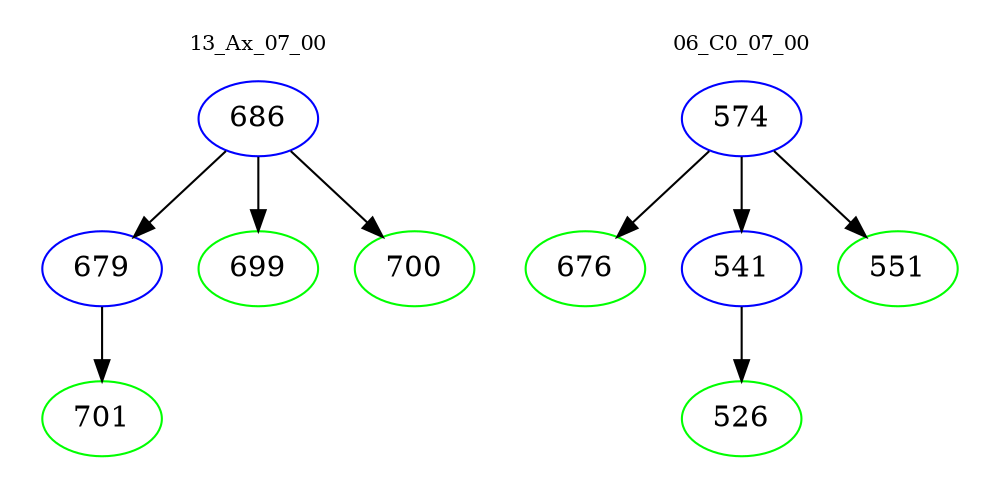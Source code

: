 digraph{
subgraph cluster_0 {
color = white
label = "13_Ax_07_00";
fontsize=10;
T0_686 [label="686", color="blue"]
T0_686 -> T0_679 [color="black"]
T0_679 [label="679", color="blue"]
T0_679 -> T0_701 [color="black"]
T0_701 [label="701", color="green"]
T0_686 -> T0_699 [color="black"]
T0_699 [label="699", color="green"]
T0_686 -> T0_700 [color="black"]
T0_700 [label="700", color="green"]
}
subgraph cluster_1 {
color = white
label = "06_C0_07_00";
fontsize=10;
T1_574 [label="574", color="blue"]
T1_574 -> T1_676 [color="black"]
T1_676 [label="676", color="green"]
T1_574 -> T1_541 [color="black"]
T1_541 [label="541", color="blue"]
T1_541 -> T1_526 [color="black"]
T1_526 [label="526", color="green"]
T1_574 -> T1_551 [color="black"]
T1_551 [label="551", color="green"]
}
}
